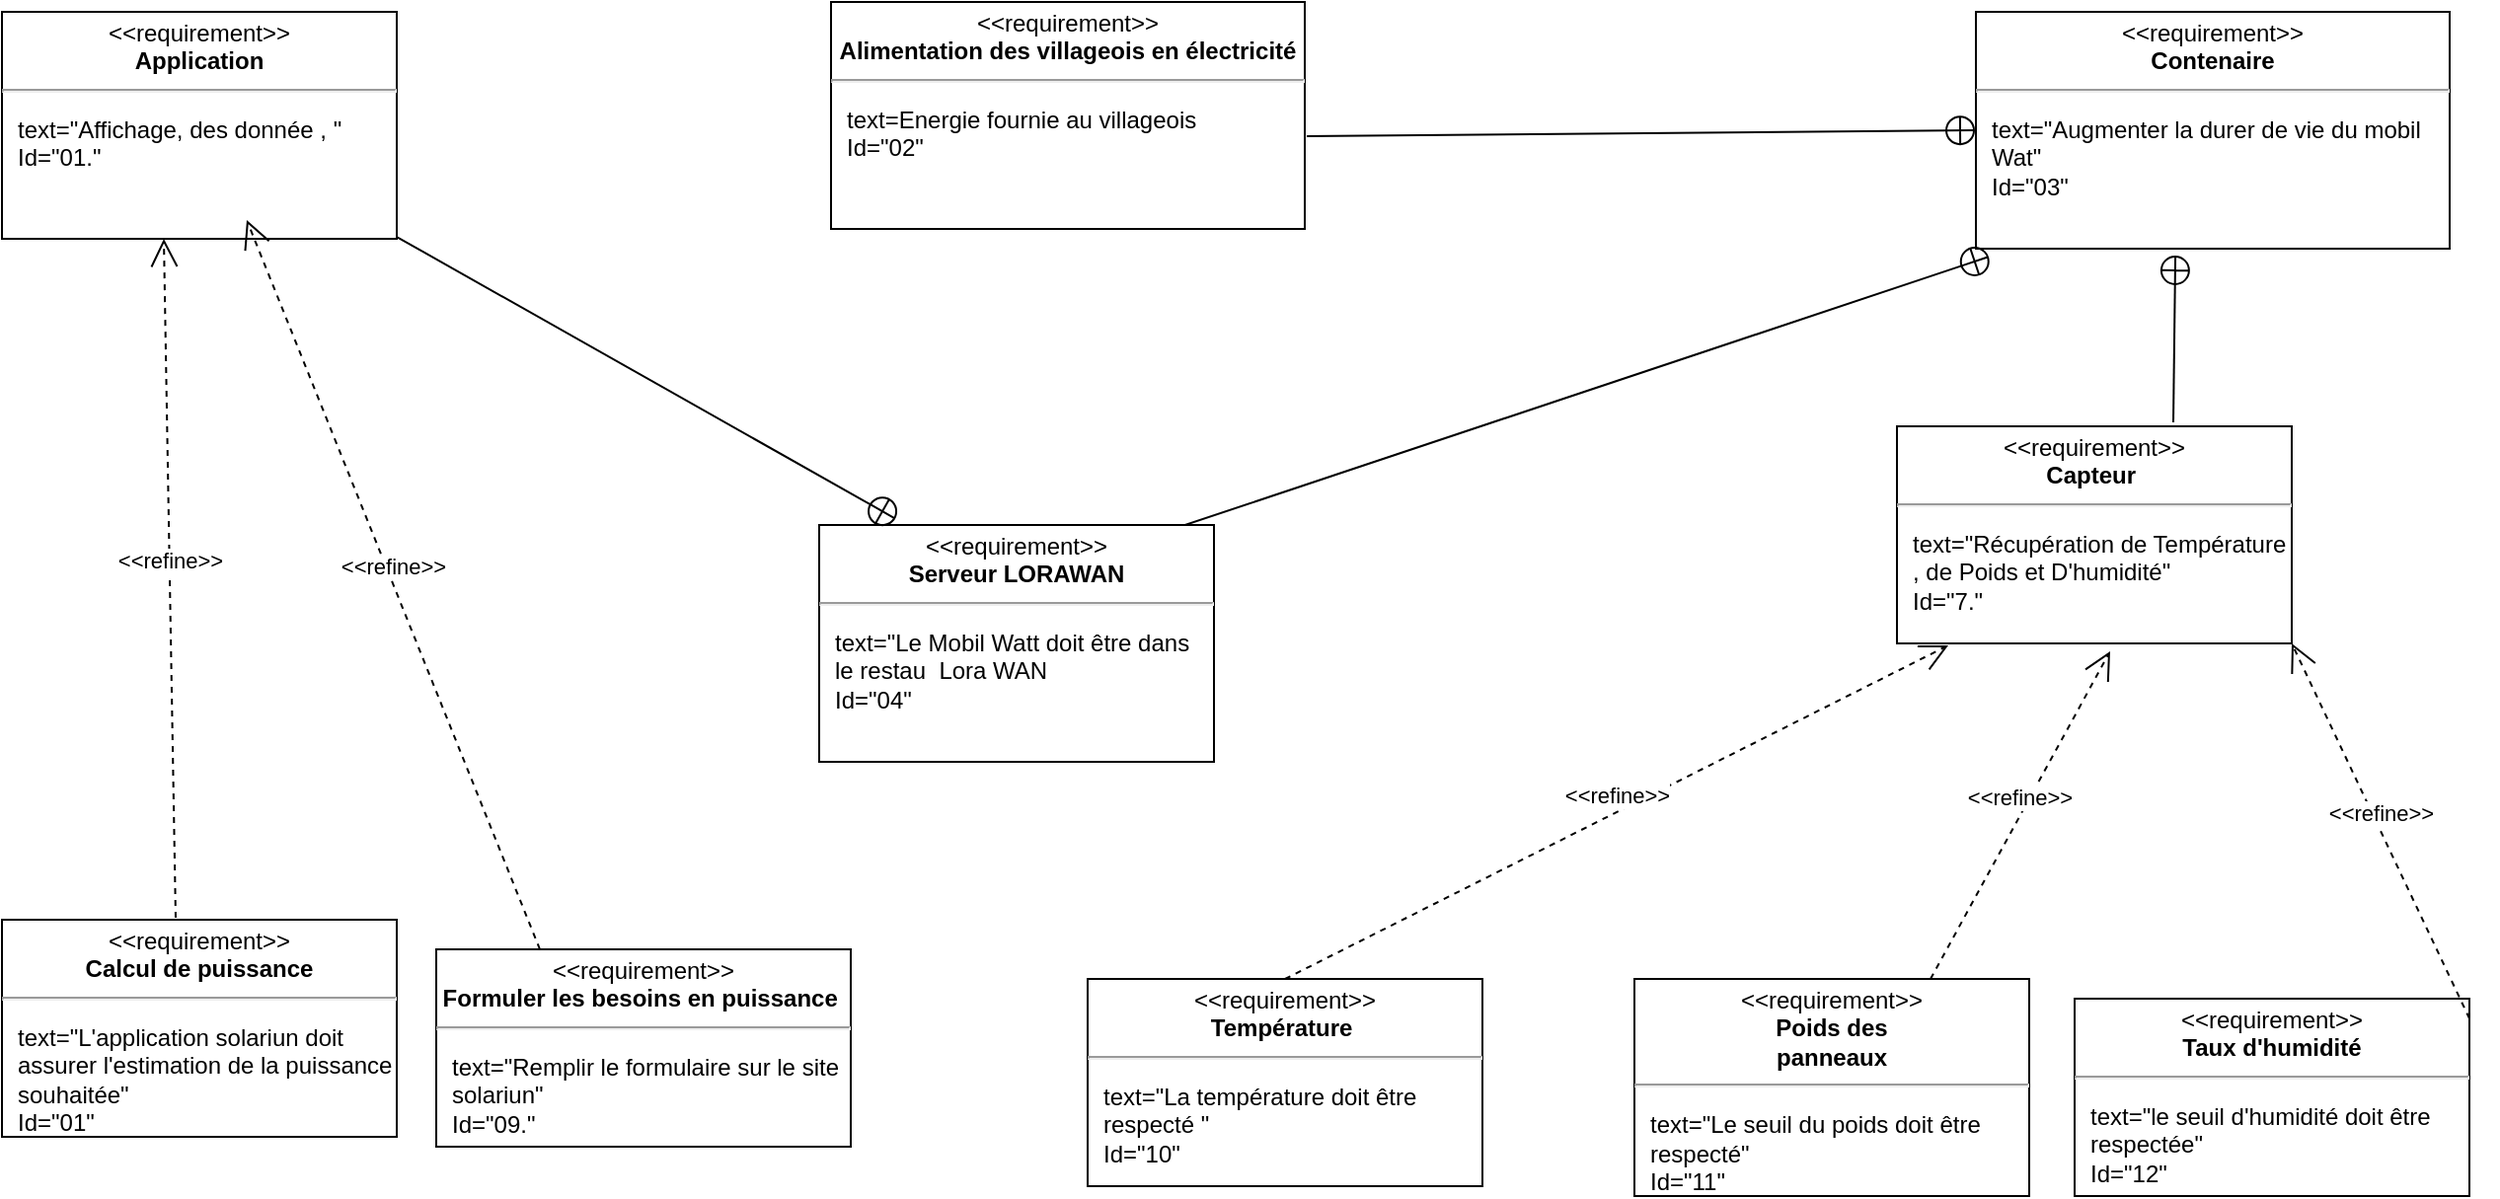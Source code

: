 <mxfile version="21.1.1" type="github">
  <diagram name="Page-1" id="f1rVvHNMQUA62914oBi5">
    <mxGraphModel dx="2107" dy="548" grid="1" gridSize="10" guides="1" tooltips="1" connect="1" arrows="1" fold="1" page="1" pageScale="1" pageWidth="827" pageHeight="1169" math="0" shadow="0">
      <root>
        <mxCell id="0" />
        <mxCell id="1" parent="0" />
        <mxCell id="hHOoDy83xVP3b4VgY0AO-6" value="&lt;p style=&quot;margin:0px;margin-top:4px;text-align:center;&quot;&gt;&amp;lt;&amp;lt;requirement&amp;gt;&amp;gt;&lt;br&gt;&lt;b&gt;Calcul de puissance&lt;/b&gt;&lt;/p&gt;&lt;hr&gt;&lt;p&gt;&lt;/p&gt;&lt;p style=&quot;margin:0px;margin-left:8px;text-align:left;&quot;&gt;text=&quot;L&#39;application solariun doit assurer l&#39;estimation de la puissance souhaitée&quot;&lt;br&gt;Id=&quot;01&quot;&lt;/p&gt;" style="shape=rect;overflow=fill;html=1;whiteSpace=wrap;align=center;" parent="1" vertex="1">
          <mxGeometry x="-200" y="500" width="200" height="110" as="geometry" />
        </mxCell>
        <mxCell id="hHOoDy83xVP3b4VgY0AO-8" value="&lt;p style=&quot;margin:0px;margin-top:4px;text-align:center;&quot;&gt;&amp;lt;&amp;lt;requirement&amp;gt;&amp;gt;&lt;br&gt;&lt;b&gt;Contenaire&lt;/b&gt;&lt;/p&gt;&lt;hr&gt;&lt;p&gt;&lt;/p&gt;&lt;p style=&quot;margin:0px;margin-left:8px;text-align:left;&quot;&gt;text=&quot;Augmenter la durer de vie du mobil Wat&quot;&lt;br&gt;Id=&quot;03&quot;&lt;/p&gt;" style="shape=rect;overflow=fill;html=1;whiteSpace=wrap;align=center;rounded=0;" parent="1" vertex="1">
          <mxGeometry x="800" y="40" width="240" height="120" as="geometry" />
        </mxCell>
        <mxCell id="hHOoDy83xVP3b4VgY0AO-7" value="&lt;p style=&quot;margin:0px;margin-top:4px;text-align:center;&quot;&gt;&amp;lt;&amp;lt;requirement&amp;gt;&amp;gt;&lt;br&gt;&lt;b&gt;Alimentation des villageois en électricité&lt;/b&gt;&lt;/p&gt;&lt;hr&gt;&lt;p&gt;&lt;/p&gt;&lt;p style=&quot;margin:0px;margin-left:8px;text-align:left;&quot;&gt;text=Energie fournie au villageois&amp;nbsp;&amp;nbsp;&lt;br&gt;Id=&quot;02&quot;&lt;/p&gt;" style="shape=rect;overflow=fill;html=1;whiteSpace=wrap;align=center;" parent="1" vertex="1">
          <mxGeometry x="220" y="35" width="240" height="115" as="geometry" />
        </mxCell>
        <mxCell id="hHOoDy83xVP3b4VgY0AO-27" style="rounded=1;orthogonalLoop=1;jettySize=auto;html=1;endArrow=circlePlus;endFill=0;entryX=0.029;entryY=1.033;entryDx=0;entryDy=0;entryPerimeter=0;" parent="1" target="hHOoDy83xVP3b4VgY0AO-8" edge="1">
          <mxGeometry relative="1" as="geometry">
            <mxPoint x="307" y="330.816" as="sourcePoint" />
            <mxPoint x="595.621" y="160" as="targetPoint" />
            <Array as="points" />
          </mxGeometry>
        </mxCell>
        <mxCell id="hHOoDy83xVP3b4VgY0AO-9" value="&lt;p style=&quot;margin:0px;margin-top:4px;text-align:center;&quot;&gt;&amp;lt;&amp;lt;requirement&amp;gt;&amp;gt;&lt;br&gt;&lt;b&gt;Serveur LORAWAN&lt;/b&gt;&lt;/p&gt;&lt;hr&gt;&lt;p&gt;&lt;/p&gt;&lt;p style=&quot;margin:0px;margin-left:8px;text-align:left;&quot;&gt;text=&quot;Le Mobil Watt doit être dans le restau&amp;nbsp;&amp;nbsp;Lora WAN&amp;nbsp;&lt;br&gt;Id=&quot;04&quot;&lt;/p&gt;" style="shape=rect;overflow=fill;html=1;whiteSpace=wrap;align=center;" parent="1" vertex="1">
          <mxGeometry x="214" y="300" width="200" height="120" as="geometry" />
        </mxCell>
        <mxCell id="hHOoDy83xVP3b4VgY0AO-11" value="&lt;p style=&quot;margin:0px;margin-top:4px;text-align:center;&quot;&gt;&amp;lt;&amp;lt;requirement&amp;gt;&amp;gt;&lt;br&gt;&lt;b&gt;Formuler les besoins en puissance&amp;nbsp;&lt;/b&gt;&lt;/p&gt;&lt;hr&gt;&lt;p&gt;&lt;/p&gt;&lt;p style=&quot;margin:0px;margin-left:8px;text-align:left;&quot;&gt;text=&quot;Remplir le formulaire sur le site solariun&quot;&lt;br&gt;Id=&quot;09.&quot;&lt;/p&gt;" style="shape=rect;overflow=fill;html=1;whiteSpace=wrap;align=center;" parent="1" vertex="1">
          <mxGeometry x="20" y="515" width="210" height="100" as="geometry" />
        </mxCell>
        <mxCell id="hHOoDy83xVP3b4VgY0AO-17" value="&lt;p style=&quot;margin:0px;margin-top:4px;text-align:center;&quot;&gt;&amp;lt;&amp;lt;requirement&amp;gt;&amp;gt;&lt;br&gt;&lt;b&gt;Température&amp;nbsp;&lt;/b&gt;&lt;/p&gt;&lt;hr&gt;&lt;p&gt;&lt;/p&gt;&lt;p style=&quot;margin:0px;margin-left:8px;text-align:left;&quot;&gt;text=&quot;La température doit être respecté &quot;&lt;br&gt;Id=&quot;10&quot;&lt;/p&gt;" style="shape=rect;overflow=fill;html=1;whiteSpace=wrap;align=center;" parent="1" vertex="1">
          <mxGeometry x="350" y="530" width="200" height="105" as="geometry" />
        </mxCell>
        <mxCell id="hHOoDy83xVP3b4VgY0AO-18" value="&lt;p style=&quot;margin:0px;margin-top:4px;text-align:center;&quot;&gt;&amp;lt;&amp;lt;requirement&amp;gt;&amp;gt;&lt;br&gt;&lt;b&gt;Poids des&lt;/b&gt;&lt;/p&gt;&lt;b&gt;panneaux&lt;/b&gt;&lt;hr&gt;&lt;p&gt;&lt;/p&gt;&lt;p style=&quot;margin:0px;margin-left:8px;text-align:left;&quot;&gt;text=&quot;Le seuil du poids doit être respecté&quot;&lt;br&gt;Id=&quot;11&quot;&lt;/p&gt;" style="shape=rect;overflow=fill;html=1;whiteSpace=wrap;align=center;" parent="1" vertex="1">
          <mxGeometry x="627" y="530" width="200" height="110" as="geometry" />
        </mxCell>
        <mxCell id="hHOoDy83xVP3b4VgY0AO-19" value="&lt;p style=&quot;margin:0px;margin-top:4px;text-align:center;&quot;&gt;&amp;lt;&amp;lt;requirement&amp;gt;&amp;gt;&lt;br&gt;&lt;b&gt;Taux&amp;nbsp;d&#39;humidité&lt;/b&gt;&lt;/p&gt;&lt;hr&gt;&lt;p&gt;&lt;/p&gt;&lt;p style=&quot;margin:0px;margin-left:8px;text-align:left;&quot;&gt;text=&quot;le seuil d&#39;humidité doit être respectée&quot;&lt;br&gt;Id=&quot;12&quot;&lt;/p&gt;" style="shape=rect;overflow=fill;html=1;whiteSpace=wrap;align=center;" parent="1" vertex="1">
          <mxGeometry x="850" y="540" width="200" height="100" as="geometry" />
        </mxCell>
        <mxCell id="hHOoDy83xVP3b4VgY0AO-22" value="&amp;lt;&amp;lt;refine&amp;gt;&amp;gt;" style="edgeStyle=none;html=1;endArrow=open;endSize=12;dashed=1;verticalAlign=bottom;rounded=0;exitX=0.5;exitY=0;exitDx=0;exitDy=0;entryX=0.13;entryY=1.009;entryDx=0;entryDy=0;entryPerimeter=0;" parent="1" source="hHOoDy83xVP3b4VgY0AO-17" target="hHOoDy83xVP3b4VgY0AO-28" edge="1">
          <mxGeometry width="160" relative="1" as="geometry">
            <mxPoint x="560" y="490" as="sourcePoint" />
            <mxPoint x="600" y="422" as="targetPoint" />
            <Array as="points" />
          </mxGeometry>
        </mxCell>
        <mxCell id="hHOoDy83xVP3b4VgY0AO-23" value="&amp;lt;&amp;lt;refine&amp;gt;&amp;gt;" style="edgeStyle=none;html=1;endArrow=open;endSize=12;dashed=1;verticalAlign=bottom;rounded=0;entryX=0.54;entryY=1.036;entryDx=0;entryDy=0;entryPerimeter=0;exitX=0.75;exitY=0;exitDx=0;exitDy=0;" parent="1" source="hHOoDy83xVP3b4VgY0AO-18" target="hHOoDy83xVP3b4VgY0AO-28" edge="1">
          <mxGeometry width="160" relative="1" as="geometry">
            <mxPoint x="810" y="540" as="sourcePoint" />
            <mxPoint x="827" y="421" as="targetPoint" />
            <Array as="points" />
          </mxGeometry>
        </mxCell>
        <mxCell id="hHOoDy83xVP3b4VgY0AO-24" value="&amp;lt;&amp;lt;refine&amp;gt;&amp;gt;" style="edgeStyle=none;html=1;endArrow=open;endSize=12;dashed=1;verticalAlign=bottom;rounded=0;entryX=1;entryY=1;entryDx=0;entryDy=0;" parent="1" target="hHOoDy83xVP3b4VgY0AO-28" edge="1">
          <mxGeometry width="160" relative="1" as="geometry">
            <mxPoint x="1050" y="550" as="sourcePoint" />
            <mxPoint x="1050" y="420" as="targetPoint" />
            <Array as="points" />
          </mxGeometry>
        </mxCell>
        <mxCell id="hHOoDy83xVP3b4VgY0AO-28" value="&lt;p style=&quot;margin:0px;margin-top:4px;text-align:center;&quot;&gt;&amp;lt;&amp;lt;requirement&amp;gt;&amp;gt;&lt;br&gt;&lt;b&gt;Capteur&amp;nbsp;&lt;/b&gt;&lt;/p&gt;&lt;hr&gt;&lt;p&gt;&lt;/p&gt;&lt;p style=&quot;margin:0px;margin-left:8px;text-align:left;&quot;&gt;text=&quot;Récupération de Température , de Poids et D&#39;humidité&quot;&lt;br&gt;Id=&quot;7.&quot;&lt;/p&gt;" style="shape=rect;overflow=fill;html=1;whiteSpace=wrap;align=center;" parent="1" vertex="1">
          <mxGeometry x="760" y="250" width="200" height="110" as="geometry" />
        </mxCell>
        <mxCell id="hHOoDy83xVP3b4VgY0AO-30" style="rounded=1;orthogonalLoop=1;jettySize=auto;html=1;endArrow=circlePlus;endFill=0;entryX=0.421;entryY=1.025;entryDx=0;entryDy=0;entryPerimeter=0;exitX=0.7;exitY=-0.018;exitDx=0;exitDy=0;exitPerimeter=0;" parent="1" source="hHOoDy83xVP3b4VgY0AO-28" target="hHOoDy83xVP3b4VgY0AO-8" edge="1">
          <mxGeometry relative="1" as="geometry">
            <mxPoint x="670" y="280" as="sourcePoint" />
            <mxPoint x="797" y="150" as="targetPoint" />
          </mxGeometry>
        </mxCell>
        <mxCell id="hHOoDy83xVP3b4VgY0AO-32" value="&lt;p style=&quot;margin:0px;margin-top:4px;text-align:center;&quot;&gt;&amp;lt;&amp;lt;requirement&amp;gt;&amp;gt;&lt;br&gt;&lt;b&gt;Application&lt;/b&gt;&lt;/p&gt;&lt;hr&gt;&lt;p&gt;&lt;/p&gt;&lt;p style=&quot;margin:0px;margin-left:8px;text-align:left;&quot;&gt;text=&quot;Affichage, des donnée , &quot;&lt;br&gt;Id=&quot;01.&quot;&lt;/p&gt;" style="shape=rect;overflow=fill;html=1;whiteSpace=wrap;align=center;" parent="1" vertex="1">
          <mxGeometry x="-200" y="40" width="200" height="115" as="geometry" />
        </mxCell>
        <mxCell id="hHOoDy83xVP3b4VgY0AO-35" value="&amp;lt;&amp;lt;refine&amp;gt;&amp;gt;" style="edgeStyle=none;html=1;endArrow=open;endSize=12;dashed=1;verticalAlign=bottom;rounded=0;entryX=0.41;entryY=1;entryDx=0;entryDy=0;entryPerimeter=0;exitX=0.44;exitY=-0.009;exitDx=0;exitDy=0;exitPerimeter=0;" parent="1" source="hHOoDy83xVP3b4VgY0AO-6" target="hHOoDy83xVP3b4VgY0AO-32" edge="1">
          <mxGeometry width="160" relative="1" as="geometry">
            <mxPoint x="-140" y="500" as="sourcePoint" />
            <mxPoint x="-10" y="250" as="targetPoint" />
            <Array as="points" />
          </mxGeometry>
        </mxCell>
        <mxCell id="hHOoDy83xVP3b4VgY0AO-36" value="&amp;lt;&amp;lt;refine&amp;gt;&amp;gt;" style="edgeStyle=none;html=1;endArrow=open;endSize=12;dashed=1;verticalAlign=bottom;rounded=0;entryX=0.41;entryY=1;entryDx=0;entryDy=0;entryPerimeter=0;exitX=0.25;exitY=0;exitDx=0;exitDy=0;" parent="1" source="hHOoDy83xVP3b4VgY0AO-11" edge="1">
          <mxGeometry width="160" relative="1" as="geometry">
            <mxPoint x="-90" y="504.5" as="sourcePoint" />
            <mxPoint x="-76" y="145.5" as="targetPoint" />
            <Array as="points" />
          </mxGeometry>
        </mxCell>
        <mxCell id="hHOoDy83xVP3b4VgY0AO-37" style="rounded=1;orthogonalLoop=1;jettySize=auto;html=1;endArrow=circlePlus;endFill=0;entryX=0.195;entryY=-0.025;entryDx=0;entryDy=0;entryPerimeter=0;" parent="1" source="hHOoDy83xVP3b4VgY0AO-32" target="hHOoDy83xVP3b4VgY0AO-9" edge="1">
          <mxGeometry relative="1" as="geometry">
            <mxPoint x="240" y="340.816" as="sourcePoint" />
            <mxPoint x="560" y="174" as="targetPoint" />
            <Array as="points" />
          </mxGeometry>
        </mxCell>
        <mxCell id="hHOoDy83xVP3b4VgY0AO-39" style="rounded=1;orthogonalLoop=1;jettySize=auto;html=1;endArrow=circlePlus;endFill=0;entryX=0;entryY=0.5;entryDx=0;entryDy=0;exitX=1.004;exitY=0.591;exitDx=0;exitDy=0;exitPerimeter=0;" parent="1" source="hHOoDy83xVP3b4VgY0AO-7" target="hHOoDy83xVP3b4VgY0AO-8" edge="1">
          <mxGeometry relative="1" as="geometry">
            <mxPoint x="668" y="211" as="sourcePoint" />
            <mxPoint x="609" y="106" as="targetPoint" />
          </mxGeometry>
        </mxCell>
      </root>
    </mxGraphModel>
  </diagram>
</mxfile>
